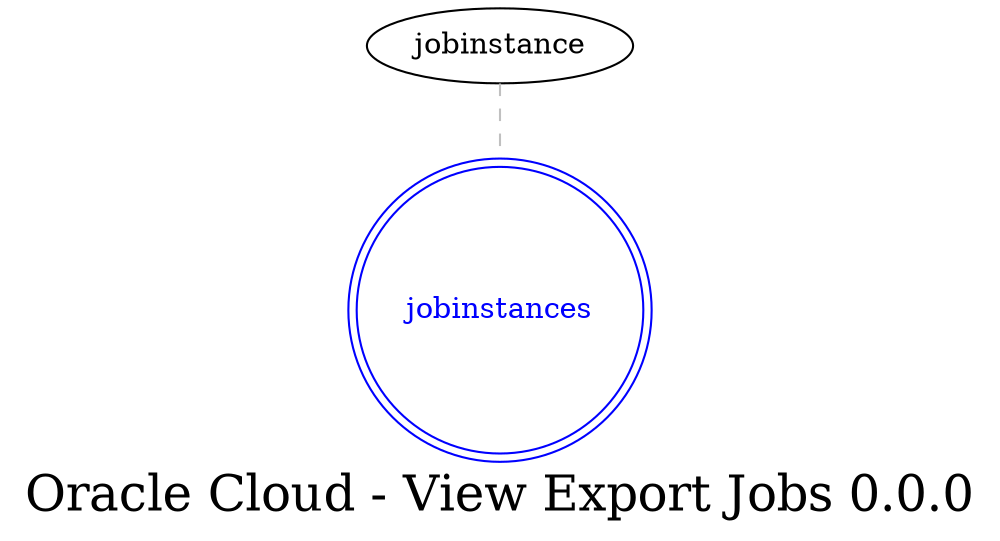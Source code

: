 digraph LexiconGraph {
graph[label="Oracle Cloud - View Export Jobs 0.0.0", fontsize=24]
splines=true
"jobinstances" [color=blue, fontcolor=blue, shape=doublecircle]
"jobinstance" -> "jobinstances" [color=grey, fontcolor=grey, arrowhead=none, arrowtail=none, style=dashed]
}
